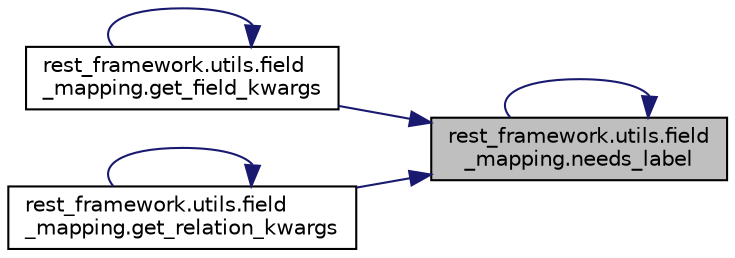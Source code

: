 digraph "rest_framework.utils.field_mapping.needs_label"
{
 // LATEX_PDF_SIZE
  edge [fontname="Helvetica",fontsize="10",labelfontname="Helvetica",labelfontsize="10"];
  node [fontname="Helvetica",fontsize="10",shape=record];
  rankdir="RL";
  Node1 [label="rest_framework.utils.field\l_mapping.needs_label",height=0.2,width=0.4,color="black", fillcolor="grey75", style="filled", fontcolor="black",tooltip=" "];
  Node1 -> Node2 [dir="back",color="midnightblue",fontsize="10",style="solid",fontname="Helvetica"];
  Node2 [label="rest_framework.utils.field\l_mapping.get_field_kwargs",height=0.2,width=0.4,color="black", fillcolor="white", style="filled",URL="$d0/df3/namespacerest__framework_1_1utils_1_1field__mapping.html#a872124af0d59ce34ac1237ed0f789d38",tooltip=" "];
  Node2 -> Node2 [dir="back",color="midnightblue",fontsize="10",style="solid",fontname="Helvetica"];
  Node1 -> Node3 [dir="back",color="midnightblue",fontsize="10",style="solid",fontname="Helvetica"];
  Node3 [label="rest_framework.utils.field\l_mapping.get_relation_kwargs",height=0.2,width=0.4,color="black", fillcolor="white", style="filled",URL="$d0/df3/namespacerest__framework_1_1utils_1_1field__mapping.html#af344a830a30899a72e36c9b78d29b1e0",tooltip=" "];
  Node3 -> Node3 [dir="back",color="midnightblue",fontsize="10",style="solid",fontname="Helvetica"];
  Node1 -> Node1 [dir="back",color="midnightblue",fontsize="10",style="solid",fontname="Helvetica"];
}
